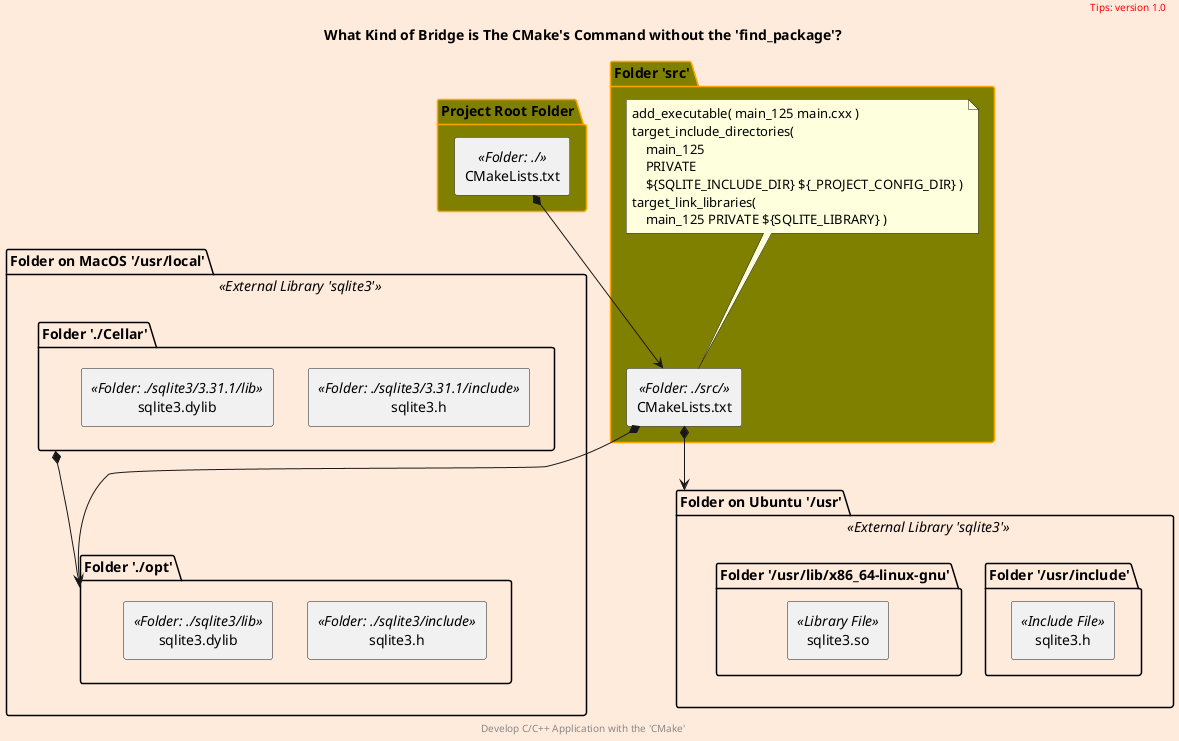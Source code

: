 @startuml what-process-125
scale 700 width
skinparam backgroundColor #FFEBDC
scale 1

skinparam Folder {
  backgroundColor Olive
  borderColor orange
}

'left to right direction
Folder "Project Root Folder" as project_cmake {
    rectangle CMakeLists.txt <<Folder: ./>> as begin
}

Folder "Folder 'src'" as src_dir {
    rectangle CMakeLists.txt <<Folder: ./src/>> as src_list

    note top of src_list
        add_executable( main_125 main.cxx )
        target_include_directories(
            main_125 
            PRIVATE 
            ${SQLITE_INCLUDE_DIR} ${_PROJECT_CONFIG_DIR} )
        target_link_libraries(
            main_125 PRIVATE ${SQLITE_LIBRARY} )
    endnote
}

package "Folder on MacOS '/usr/local'" <<External Library 'sqlite3'>> as usr_local_dir {
    package "Folder './Cellar'" as cellar_dir {
        rectangle "sqlite3.h" <<Folder: ./sqlite3/3.31.1/include>> as cellar_sqlite3_h
        rectangle "sqlite3.dylib" <<Folder: ./sqlite3/3.31.1/lib>> as cellar_sqlite3_dylib
    }

    package "Folder './opt'" as opt_dir {
        rectangle "sqlite3.h" <<Folder: ./sqlite3/include>> as opt_sqlite3_h
        rectangle "sqlite3.dylib" <<Folder: ./sqlite3/lib>> as opt_sqlite3_dylib
    }
}

package "Folder on Ubuntu '/usr'" <<External Library 'sqlite3'>> as usr_dir {
    package "Folder '/usr/include'" as ubuntu_include_dir {
        rectangle "sqlite3.h" <<Include File>> as usr_sqlite3_h
    }
    package "Folder '/usr/lib/x86_64-linux-gnu'" as ubuntu_lib_dir {
        rectangle "sqlite3.so" <<Library File>> as usr_sqlite3_so
    }
}


begin *--> src_list
cellar_dir *--> opt_dir
src_list *--> opt_dir
src_list *--> usr_dir

title
    What Kind of Bridge is The CMake's Command without the 'find_package'?
end title

header
<font color=red>Tips: version 1.0</font>
endheader

center footer Develop C/C++ Application with the 'CMake'

@enduml